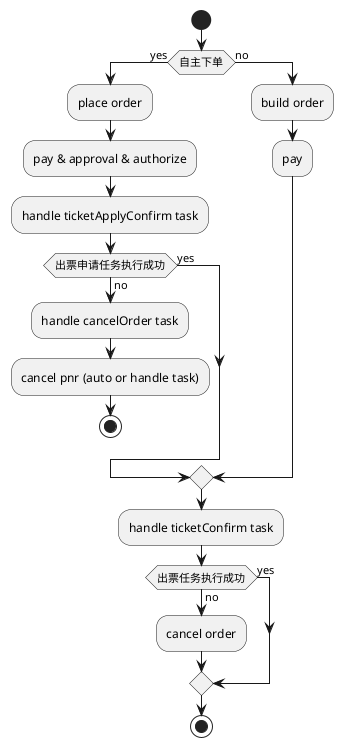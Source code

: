 @startuml
start

if (自主下单) then (yes)
  :place order;
  :pay & approval & authorize;
  :handle ticketApplyConfirm task;
   
  if (出票申请任务执行成功) then (yes)
  else (no) 
    :handle cancelOrder task;
    :cancel pnr (auto or handle task);
    stop
  endif

else (no)
  :build order;
  :pay;

endif

:handle ticketConfirm task;
  
if (出票任务执行成功) then (yes)
else (no) 
  :cancel order; 
endif

stop
@enduml
